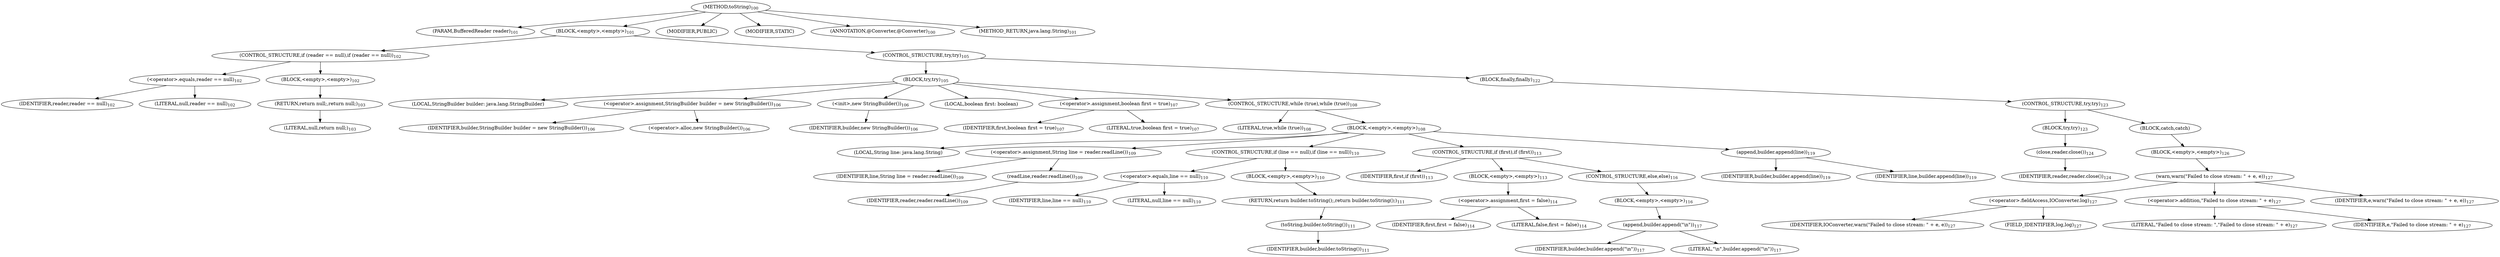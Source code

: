 digraph "toString" {  
"229" [label = <(METHOD,toString)<SUB>100</SUB>> ]
"230" [label = <(PARAM,BufferedReader reader)<SUB>101</SUB>> ]
"231" [label = <(BLOCK,&lt;empty&gt;,&lt;empty&gt;)<SUB>101</SUB>> ]
"232" [label = <(CONTROL_STRUCTURE,if (reader == null),if (reader == null))<SUB>102</SUB>> ]
"233" [label = <(&lt;operator&gt;.equals,reader == null)<SUB>102</SUB>> ]
"234" [label = <(IDENTIFIER,reader,reader == null)<SUB>102</SUB>> ]
"235" [label = <(LITERAL,null,reader == null)<SUB>102</SUB>> ]
"236" [label = <(BLOCK,&lt;empty&gt;,&lt;empty&gt;)<SUB>102</SUB>> ]
"237" [label = <(RETURN,return null;,return null;)<SUB>103</SUB>> ]
"238" [label = <(LITERAL,null,return null;)<SUB>103</SUB>> ]
"239" [label = <(CONTROL_STRUCTURE,try,try)<SUB>105</SUB>> ]
"240" [label = <(BLOCK,try,try)<SUB>105</SUB>> ]
"4" [label = <(LOCAL,StringBuilder builder: java.lang.StringBuilder)> ]
"241" [label = <(&lt;operator&gt;.assignment,StringBuilder builder = new StringBuilder())<SUB>106</SUB>> ]
"242" [label = <(IDENTIFIER,builder,StringBuilder builder = new StringBuilder())<SUB>106</SUB>> ]
"243" [label = <(&lt;operator&gt;.alloc,new StringBuilder())<SUB>106</SUB>> ]
"244" [label = <(&lt;init&gt;,new StringBuilder())<SUB>106</SUB>> ]
"3" [label = <(IDENTIFIER,builder,new StringBuilder())<SUB>106</SUB>> ]
"245" [label = <(LOCAL,boolean first: boolean)> ]
"246" [label = <(&lt;operator&gt;.assignment,boolean first = true)<SUB>107</SUB>> ]
"247" [label = <(IDENTIFIER,first,boolean first = true)<SUB>107</SUB>> ]
"248" [label = <(LITERAL,true,boolean first = true)<SUB>107</SUB>> ]
"249" [label = <(CONTROL_STRUCTURE,while (true),while (true))<SUB>108</SUB>> ]
"250" [label = <(LITERAL,true,while (true))<SUB>108</SUB>> ]
"251" [label = <(BLOCK,&lt;empty&gt;,&lt;empty&gt;)<SUB>108</SUB>> ]
"252" [label = <(LOCAL,String line: java.lang.String)> ]
"253" [label = <(&lt;operator&gt;.assignment,String line = reader.readLine())<SUB>109</SUB>> ]
"254" [label = <(IDENTIFIER,line,String line = reader.readLine())<SUB>109</SUB>> ]
"255" [label = <(readLine,reader.readLine())<SUB>109</SUB>> ]
"256" [label = <(IDENTIFIER,reader,reader.readLine())<SUB>109</SUB>> ]
"257" [label = <(CONTROL_STRUCTURE,if (line == null),if (line == null))<SUB>110</SUB>> ]
"258" [label = <(&lt;operator&gt;.equals,line == null)<SUB>110</SUB>> ]
"259" [label = <(IDENTIFIER,line,line == null)<SUB>110</SUB>> ]
"260" [label = <(LITERAL,null,line == null)<SUB>110</SUB>> ]
"261" [label = <(BLOCK,&lt;empty&gt;,&lt;empty&gt;)<SUB>110</SUB>> ]
"262" [label = <(RETURN,return builder.toString();,return builder.toString();)<SUB>111</SUB>> ]
"263" [label = <(toString,builder.toString())<SUB>111</SUB>> ]
"264" [label = <(IDENTIFIER,builder,builder.toString())<SUB>111</SUB>> ]
"265" [label = <(CONTROL_STRUCTURE,if (first),if (first))<SUB>113</SUB>> ]
"266" [label = <(IDENTIFIER,first,if (first))<SUB>113</SUB>> ]
"267" [label = <(BLOCK,&lt;empty&gt;,&lt;empty&gt;)<SUB>113</SUB>> ]
"268" [label = <(&lt;operator&gt;.assignment,first = false)<SUB>114</SUB>> ]
"269" [label = <(IDENTIFIER,first,first = false)<SUB>114</SUB>> ]
"270" [label = <(LITERAL,false,first = false)<SUB>114</SUB>> ]
"271" [label = <(CONTROL_STRUCTURE,else,else)<SUB>116</SUB>> ]
"272" [label = <(BLOCK,&lt;empty&gt;,&lt;empty&gt;)<SUB>116</SUB>> ]
"273" [label = <(append,builder.append(&quot;\n&quot;))<SUB>117</SUB>> ]
"274" [label = <(IDENTIFIER,builder,builder.append(&quot;\n&quot;))<SUB>117</SUB>> ]
"275" [label = <(LITERAL,&quot;\n&quot;,builder.append(&quot;\n&quot;))<SUB>117</SUB>> ]
"276" [label = <(append,builder.append(line))<SUB>119</SUB>> ]
"277" [label = <(IDENTIFIER,builder,builder.append(line))<SUB>119</SUB>> ]
"278" [label = <(IDENTIFIER,line,builder.append(line))<SUB>119</SUB>> ]
"279" [label = <(BLOCK,finally,finally)<SUB>122</SUB>> ]
"280" [label = <(CONTROL_STRUCTURE,try,try)<SUB>123</SUB>> ]
"281" [label = <(BLOCK,try,try)<SUB>123</SUB>> ]
"282" [label = <(close,reader.close())<SUB>124</SUB>> ]
"283" [label = <(IDENTIFIER,reader,reader.close())<SUB>124</SUB>> ]
"284" [label = <(BLOCK,catch,catch)> ]
"285" [label = <(BLOCK,&lt;empty&gt;,&lt;empty&gt;)<SUB>126</SUB>> ]
"286" [label = <(warn,warn(&quot;Failed to close stream: &quot; + e, e))<SUB>127</SUB>> ]
"287" [label = <(&lt;operator&gt;.fieldAccess,IOConverter.log)<SUB>127</SUB>> ]
"288" [label = <(IDENTIFIER,IOConverter,warn(&quot;Failed to close stream: &quot; + e, e))<SUB>127</SUB>> ]
"289" [label = <(FIELD_IDENTIFIER,log,log)<SUB>127</SUB>> ]
"290" [label = <(&lt;operator&gt;.addition,&quot;Failed to close stream: &quot; + e)<SUB>127</SUB>> ]
"291" [label = <(LITERAL,&quot;Failed to close stream: &quot;,&quot;Failed to close stream: &quot; + e)<SUB>127</SUB>> ]
"292" [label = <(IDENTIFIER,e,&quot;Failed to close stream: &quot; + e)<SUB>127</SUB>> ]
"293" [label = <(IDENTIFIER,e,warn(&quot;Failed to close stream: &quot; + e, e))<SUB>127</SUB>> ]
"294" [label = <(MODIFIER,PUBLIC)> ]
"295" [label = <(MODIFIER,STATIC)> ]
"296" [label = <(ANNOTATION,@Converter,@Converter)<SUB>100</SUB>> ]
"297" [label = <(METHOD_RETURN,java.lang.String)<SUB>101</SUB>> ]
  "229" -> "230" 
  "229" -> "231" 
  "229" -> "294" 
  "229" -> "295" 
  "229" -> "296" 
  "229" -> "297" 
  "231" -> "232" 
  "231" -> "239" 
  "232" -> "233" 
  "232" -> "236" 
  "233" -> "234" 
  "233" -> "235" 
  "236" -> "237" 
  "237" -> "238" 
  "239" -> "240" 
  "239" -> "279" 
  "240" -> "4" 
  "240" -> "241" 
  "240" -> "244" 
  "240" -> "245" 
  "240" -> "246" 
  "240" -> "249" 
  "241" -> "242" 
  "241" -> "243" 
  "244" -> "3" 
  "246" -> "247" 
  "246" -> "248" 
  "249" -> "250" 
  "249" -> "251" 
  "251" -> "252" 
  "251" -> "253" 
  "251" -> "257" 
  "251" -> "265" 
  "251" -> "276" 
  "253" -> "254" 
  "253" -> "255" 
  "255" -> "256" 
  "257" -> "258" 
  "257" -> "261" 
  "258" -> "259" 
  "258" -> "260" 
  "261" -> "262" 
  "262" -> "263" 
  "263" -> "264" 
  "265" -> "266" 
  "265" -> "267" 
  "265" -> "271" 
  "267" -> "268" 
  "268" -> "269" 
  "268" -> "270" 
  "271" -> "272" 
  "272" -> "273" 
  "273" -> "274" 
  "273" -> "275" 
  "276" -> "277" 
  "276" -> "278" 
  "279" -> "280" 
  "280" -> "281" 
  "280" -> "284" 
  "281" -> "282" 
  "282" -> "283" 
  "284" -> "285" 
  "285" -> "286" 
  "286" -> "287" 
  "286" -> "290" 
  "286" -> "293" 
  "287" -> "288" 
  "287" -> "289" 
  "290" -> "291" 
  "290" -> "292" 
}
